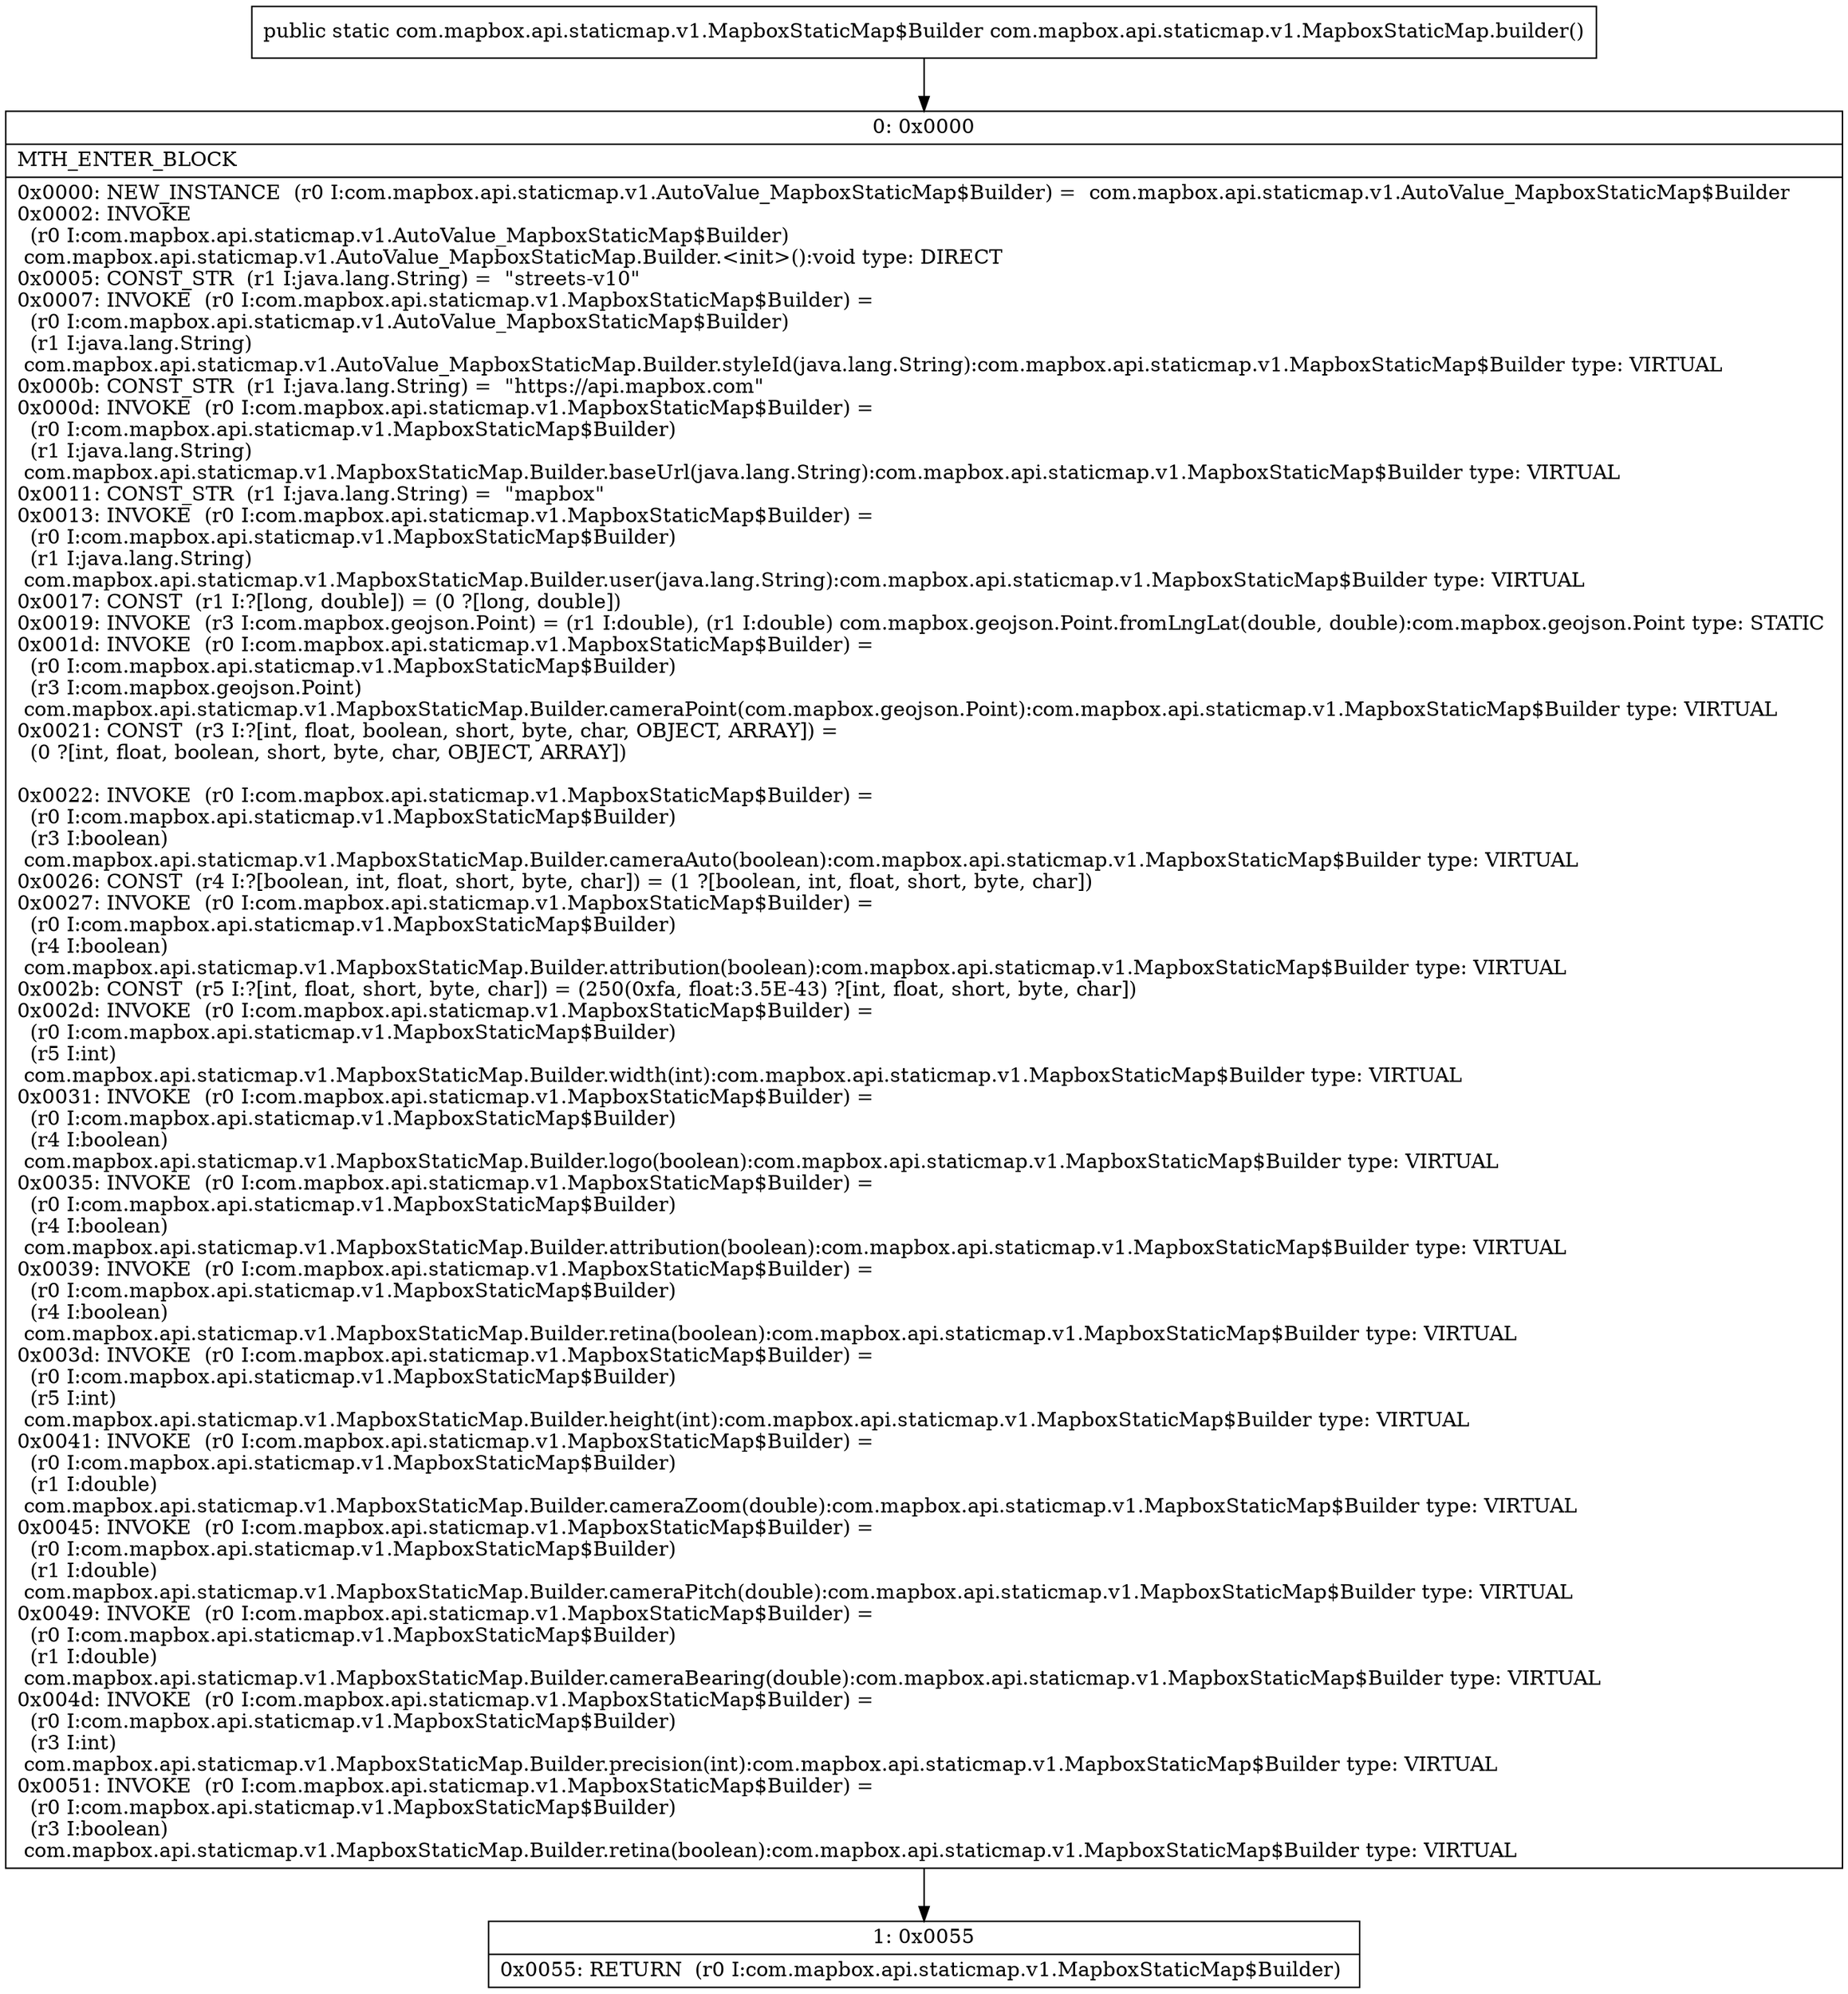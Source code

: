 digraph "CFG forcom.mapbox.api.staticmap.v1.MapboxStaticMap.builder()Lcom\/mapbox\/api\/staticmap\/v1\/MapboxStaticMap$Builder;" {
Node_0 [shape=record,label="{0\:\ 0x0000|MTH_ENTER_BLOCK\l|0x0000: NEW_INSTANCE  (r0 I:com.mapbox.api.staticmap.v1.AutoValue_MapboxStaticMap$Builder) =  com.mapbox.api.staticmap.v1.AutoValue_MapboxStaticMap$Builder \l0x0002: INVOKE  \l  (r0 I:com.mapbox.api.staticmap.v1.AutoValue_MapboxStaticMap$Builder)\l com.mapbox.api.staticmap.v1.AutoValue_MapboxStaticMap.Builder.\<init\>():void type: DIRECT \l0x0005: CONST_STR  (r1 I:java.lang.String) =  \"streets\-v10\" \l0x0007: INVOKE  (r0 I:com.mapbox.api.staticmap.v1.MapboxStaticMap$Builder) = \l  (r0 I:com.mapbox.api.staticmap.v1.AutoValue_MapboxStaticMap$Builder)\l  (r1 I:java.lang.String)\l com.mapbox.api.staticmap.v1.AutoValue_MapboxStaticMap.Builder.styleId(java.lang.String):com.mapbox.api.staticmap.v1.MapboxStaticMap$Builder type: VIRTUAL \l0x000b: CONST_STR  (r1 I:java.lang.String) =  \"https:\/\/api.mapbox.com\" \l0x000d: INVOKE  (r0 I:com.mapbox.api.staticmap.v1.MapboxStaticMap$Builder) = \l  (r0 I:com.mapbox.api.staticmap.v1.MapboxStaticMap$Builder)\l  (r1 I:java.lang.String)\l com.mapbox.api.staticmap.v1.MapboxStaticMap.Builder.baseUrl(java.lang.String):com.mapbox.api.staticmap.v1.MapboxStaticMap$Builder type: VIRTUAL \l0x0011: CONST_STR  (r1 I:java.lang.String) =  \"mapbox\" \l0x0013: INVOKE  (r0 I:com.mapbox.api.staticmap.v1.MapboxStaticMap$Builder) = \l  (r0 I:com.mapbox.api.staticmap.v1.MapboxStaticMap$Builder)\l  (r1 I:java.lang.String)\l com.mapbox.api.staticmap.v1.MapboxStaticMap.Builder.user(java.lang.String):com.mapbox.api.staticmap.v1.MapboxStaticMap$Builder type: VIRTUAL \l0x0017: CONST  (r1 I:?[long, double]) = (0 ?[long, double]) \l0x0019: INVOKE  (r3 I:com.mapbox.geojson.Point) = (r1 I:double), (r1 I:double) com.mapbox.geojson.Point.fromLngLat(double, double):com.mapbox.geojson.Point type: STATIC \l0x001d: INVOKE  (r0 I:com.mapbox.api.staticmap.v1.MapboxStaticMap$Builder) = \l  (r0 I:com.mapbox.api.staticmap.v1.MapboxStaticMap$Builder)\l  (r3 I:com.mapbox.geojson.Point)\l com.mapbox.api.staticmap.v1.MapboxStaticMap.Builder.cameraPoint(com.mapbox.geojson.Point):com.mapbox.api.staticmap.v1.MapboxStaticMap$Builder type: VIRTUAL \l0x0021: CONST  (r3 I:?[int, float, boolean, short, byte, char, OBJECT, ARRAY]) = \l  (0 ?[int, float, boolean, short, byte, char, OBJECT, ARRAY])\l \l0x0022: INVOKE  (r0 I:com.mapbox.api.staticmap.v1.MapboxStaticMap$Builder) = \l  (r0 I:com.mapbox.api.staticmap.v1.MapboxStaticMap$Builder)\l  (r3 I:boolean)\l com.mapbox.api.staticmap.v1.MapboxStaticMap.Builder.cameraAuto(boolean):com.mapbox.api.staticmap.v1.MapboxStaticMap$Builder type: VIRTUAL \l0x0026: CONST  (r4 I:?[boolean, int, float, short, byte, char]) = (1 ?[boolean, int, float, short, byte, char]) \l0x0027: INVOKE  (r0 I:com.mapbox.api.staticmap.v1.MapboxStaticMap$Builder) = \l  (r0 I:com.mapbox.api.staticmap.v1.MapboxStaticMap$Builder)\l  (r4 I:boolean)\l com.mapbox.api.staticmap.v1.MapboxStaticMap.Builder.attribution(boolean):com.mapbox.api.staticmap.v1.MapboxStaticMap$Builder type: VIRTUAL \l0x002b: CONST  (r5 I:?[int, float, short, byte, char]) = (250(0xfa, float:3.5E\-43) ?[int, float, short, byte, char]) \l0x002d: INVOKE  (r0 I:com.mapbox.api.staticmap.v1.MapboxStaticMap$Builder) = \l  (r0 I:com.mapbox.api.staticmap.v1.MapboxStaticMap$Builder)\l  (r5 I:int)\l com.mapbox.api.staticmap.v1.MapboxStaticMap.Builder.width(int):com.mapbox.api.staticmap.v1.MapboxStaticMap$Builder type: VIRTUAL \l0x0031: INVOKE  (r0 I:com.mapbox.api.staticmap.v1.MapboxStaticMap$Builder) = \l  (r0 I:com.mapbox.api.staticmap.v1.MapboxStaticMap$Builder)\l  (r4 I:boolean)\l com.mapbox.api.staticmap.v1.MapboxStaticMap.Builder.logo(boolean):com.mapbox.api.staticmap.v1.MapboxStaticMap$Builder type: VIRTUAL \l0x0035: INVOKE  (r0 I:com.mapbox.api.staticmap.v1.MapboxStaticMap$Builder) = \l  (r0 I:com.mapbox.api.staticmap.v1.MapboxStaticMap$Builder)\l  (r4 I:boolean)\l com.mapbox.api.staticmap.v1.MapboxStaticMap.Builder.attribution(boolean):com.mapbox.api.staticmap.v1.MapboxStaticMap$Builder type: VIRTUAL \l0x0039: INVOKE  (r0 I:com.mapbox.api.staticmap.v1.MapboxStaticMap$Builder) = \l  (r0 I:com.mapbox.api.staticmap.v1.MapboxStaticMap$Builder)\l  (r4 I:boolean)\l com.mapbox.api.staticmap.v1.MapboxStaticMap.Builder.retina(boolean):com.mapbox.api.staticmap.v1.MapboxStaticMap$Builder type: VIRTUAL \l0x003d: INVOKE  (r0 I:com.mapbox.api.staticmap.v1.MapboxStaticMap$Builder) = \l  (r0 I:com.mapbox.api.staticmap.v1.MapboxStaticMap$Builder)\l  (r5 I:int)\l com.mapbox.api.staticmap.v1.MapboxStaticMap.Builder.height(int):com.mapbox.api.staticmap.v1.MapboxStaticMap$Builder type: VIRTUAL \l0x0041: INVOKE  (r0 I:com.mapbox.api.staticmap.v1.MapboxStaticMap$Builder) = \l  (r0 I:com.mapbox.api.staticmap.v1.MapboxStaticMap$Builder)\l  (r1 I:double)\l com.mapbox.api.staticmap.v1.MapboxStaticMap.Builder.cameraZoom(double):com.mapbox.api.staticmap.v1.MapboxStaticMap$Builder type: VIRTUAL \l0x0045: INVOKE  (r0 I:com.mapbox.api.staticmap.v1.MapboxStaticMap$Builder) = \l  (r0 I:com.mapbox.api.staticmap.v1.MapboxStaticMap$Builder)\l  (r1 I:double)\l com.mapbox.api.staticmap.v1.MapboxStaticMap.Builder.cameraPitch(double):com.mapbox.api.staticmap.v1.MapboxStaticMap$Builder type: VIRTUAL \l0x0049: INVOKE  (r0 I:com.mapbox.api.staticmap.v1.MapboxStaticMap$Builder) = \l  (r0 I:com.mapbox.api.staticmap.v1.MapboxStaticMap$Builder)\l  (r1 I:double)\l com.mapbox.api.staticmap.v1.MapboxStaticMap.Builder.cameraBearing(double):com.mapbox.api.staticmap.v1.MapboxStaticMap$Builder type: VIRTUAL \l0x004d: INVOKE  (r0 I:com.mapbox.api.staticmap.v1.MapboxStaticMap$Builder) = \l  (r0 I:com.mapbox.api.staticmap.v1.MapboxStaticMap$Builder)\l  (r3 I:int)\l com.mapbox.api.staticmap.v1.MapboxStaticMap.Builder.precision(int):com.mapbox.api.staticmap.v1.MapboxStaticMap$Builder type: VIRTUAL \l0x0051: INVOKE  (r0 I:com.mapbox.api.staticmap.v1.MapboxStaticMap$Builder) = \l  (r0 I:com.mapbox.api.staticmap.v1.MapboxStaticMap$Builder)\l  (r3 I:boolean)\l com.mapbox.api.staticmap.v1.MapboxStaticMap.Builder.retina(boolean):com.mapbox.api.staticmap.v1.MapboxStaticMap$Builder type: VIRTUAL \l}"];
Node_1 [shape=record,label="{1\:\ 0x0055|0x0055: RETURN  (r0 I:com.mapbox.api.staticmap.v1.MapboxStaticMap$Builder) \l}"];
MethodNode[shape=record,label="{public static com.mapbox.api.staticmap.v1.MapboxStaticMap$Builder com.mapbox.api.staticmap.v1.MapboxStaticMap.builder() }"];
MethodNode -> Node_0;
Node_0 -> Node_1;
}

